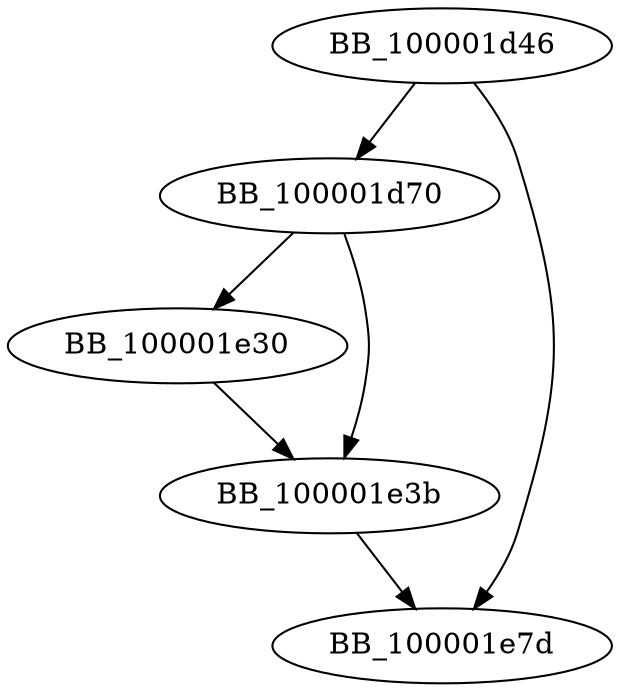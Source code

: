 DiGraph __ZN9Converter7outLongEv{
BB_100001d46->BB_100001d70
BB_100001d46->BB_100001e7d
BB_100001d70->BB_100001e30
BB_100001d70->BB_100001e3b
BB_100001e30->BB_100001e3b
BB_100001e3b->BB_100001e7d
}
